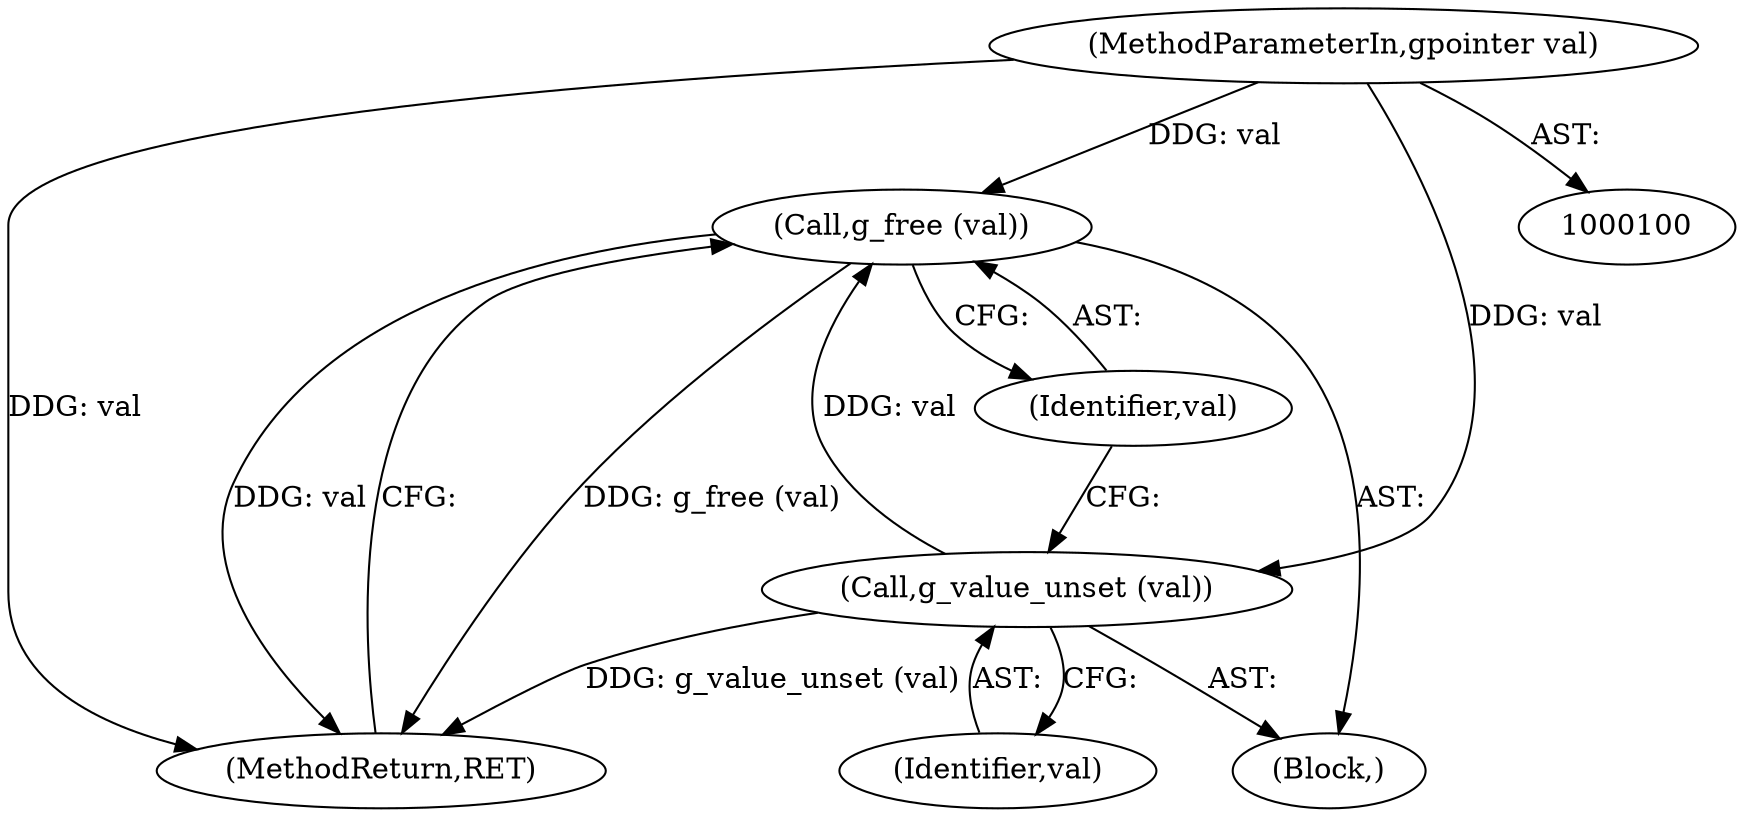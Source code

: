 digraph "1_dbus_9a6bce9b615abca6068348c1606ba8eaf13d9ae0_44@API" {
"1000105" [label="(Call,g_free (val))"];
"1000103" [label="(Call,g_value_unset (val))"];
"1000101" [label="(MethodParameterIn,gpointer val)"];
"1000104" [label="(Identifier,val)"];
"1000103" [label="(Call,g_value_unset (val))"];
"1000107" [label="(MethodReturn,RET)"];
"1000102" [label="(Block,)"];
"1000105" [label="(Call,g_free (val))"];
"1000106" [label="(Identifier,val)"];
"1000101" [label="(MethodParameterIn,gpointer val)"];
"1000105" -> "1000102"  [label="AST: "];
"1000105" -> "1000106"  [label="CFG: "];
"1000106" -> "1000105"  [label="AST: "];
"1000107" -> "1000105"  [label="CFG: "];
"1000105" -> "1000107"  [label="DDG: g_free (val)"];
"1000105" -> "1000107"  [label="DDG: val"];
"1000103" -> "1000105"  [label="DDG: val"];
"1000101" -> "1000105"  [label="DDG: val"];
"1000103" -> "1000102"  [label="AST: "];
"1000103" -> "1000104"  [label="CFG: "];
"1000104" -> "1000103"  [label="AST: "];
"1000106" -> "1000103"  [label="CFG: "];
"1000103" -> "1000107"  [label="DDG: g_value_unset (val)"];
"1000101" -> "1000103"  [label="DDG: val"];
"1000101" -> "1000100"  [label="AST: "];
"1000101" -> "1000107"  [label="DDG: val"];
}
